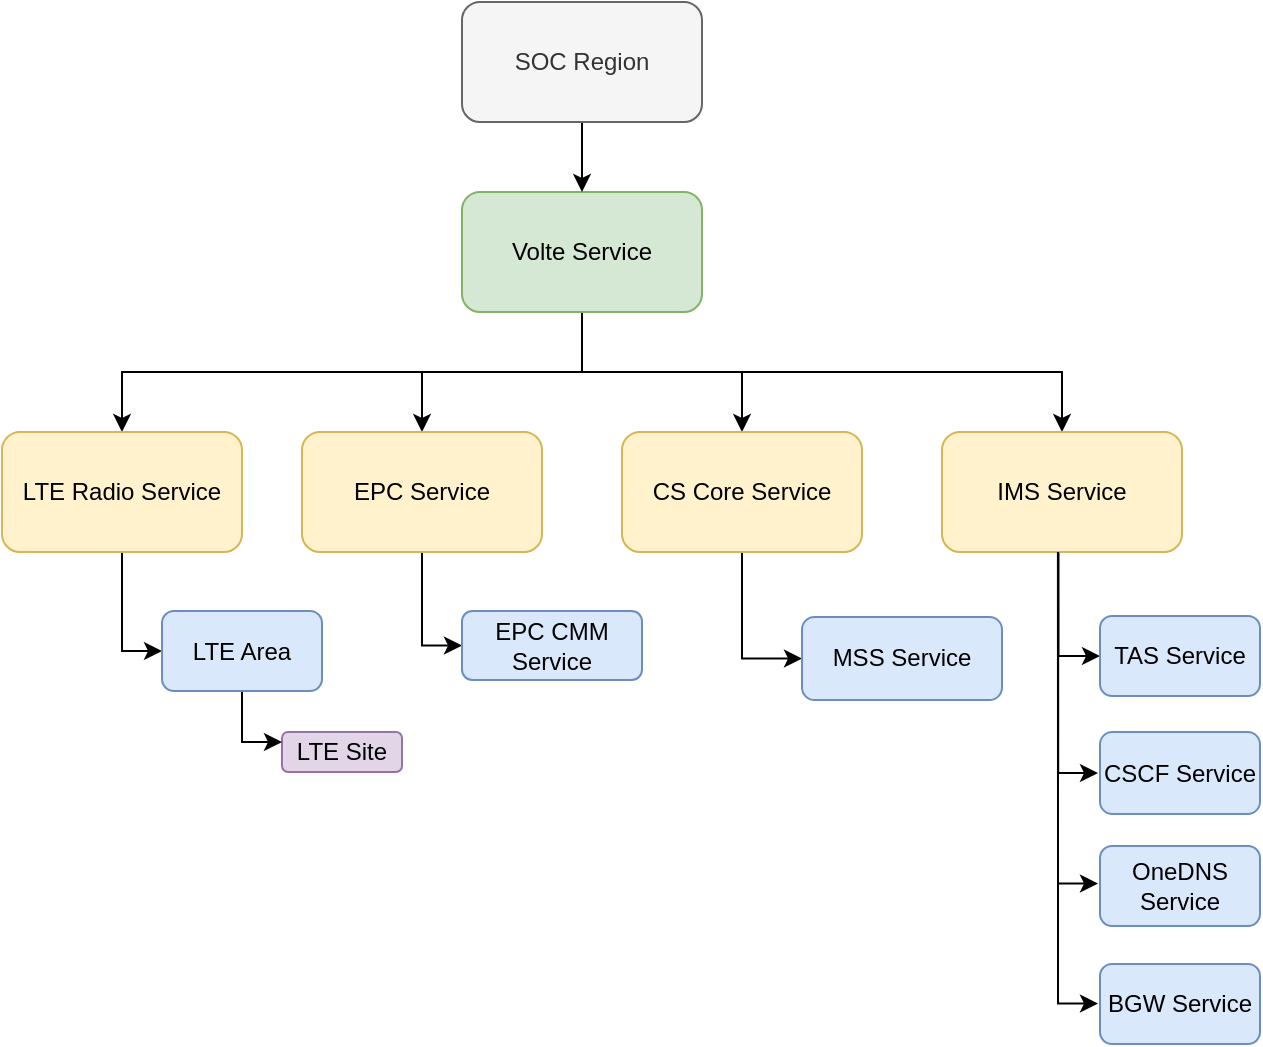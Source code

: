 <mxfile version="18.1.2" type="github"><diagram id="FBV8tTm6_C9Re-YX3GdS" name="Page-1"><mxGraphModel dx="1673" dy="934" grid="1" gridSize="10" guides="1" tooltips="1" connect="1" arrows="1" fold="1" page="1" pageScale="1" pageWidth="850" pageHeight="1100" math="0" shadow="0"><root><mxCell id="0"/><mxCell id="1" parent="0"/><mxCell id="KwOHCEnHmsoIN8MlQjrJ-8" value="" style="edgeStyle=orthogonalEdgeStyle;rounded=0;orthogonalLoop=1;jettySize=auto;html=1;entryX=0.5;entryY=0;entryDx=0;entryDy=0;" edge="1" parent="1" source="KwOHCEnHmsoIN8MlQjrJ-1" target="KwOHCEnHmsoIN8MlQjrJ-5"><mxGeometry relative="1" as="geometry"><Array as="points"><mxPoint x="390" y="276"/><mxPoint x="630" y="276"/></Array></mxGeometry></mxCell><mxCell id="KwOHCEnHmsoIN8MlQjrJ-10" value="" style="edgeStyle=orthogonalEdgeStyle;rounded=0;orthogonalLoop=1;jettySize=auto;html=1;entryX=0.5;entryY=0;entryDx=0;entryDy=0;" edge="1" parent="1" source="KwOHCEnHmsoIN8MlQjrJ-1" target="KwOHCEnHmsoIN8MlQjrJ-3"><mxGeometry relative="1" as="geometry"/></mxCell><mxCell id="KwOHCEnHmsoIN8MlQjrJ-11" value="" style="edgeStyle=orthogonalEdgeStyle;rounded=0;orthogonalLoop=1;jettySize=auto;html=1;entryX=0.5;entryY=0;entryDx=0;entryDy=0;" edge="1" parent="1" source="KwOHCEnHmsoIN8MlQjrJ-1" target="KwOHCEnHmsoIN8MlQjrJ-2"><mxGeometry relative="1" as="geometry"><Array as="points"><mxPoint x="390" y="276"/><mxPoint x="160" y="276"/></Array></mxGeometry></mxCell><mxCell id="KwOHCEnHmsoIN8MlQjrJ-13" style="edgeStyle=orthogonalEdgeStyle;rounded=0;orthogonalLoop=1;jettySize=auto;html=1;entryX=0.5;entryY=0;entryDx=0;entryDy=0;" edge="1" parent="1" source="KwOHCEnHmsoIN8MlQjrJ-1" target="KwOHCEnHmsoIN8MlQjrJ-4"><mxGeometry relative="1" as="geometry"/></mxCell><mxCell id="KwOHCEnHmsoIN8MlQjrJ-1" value="Volte Service" style="rounded=1;whiteSpace=wrap;html=1;fillColor=#d5e8d4;strokeColor=#82b366;" vertex="1" parent="1"><mxGeometry x="330" y="186" width="120" height="60" as="geometry"/></mxCell><mxCell id="KwOHCEnHmsoIN8MlQjrJ-40" value="" style="edgeStyle=orthogonalEdgeStyle;rounded=0;orthogonalLoop=1;jettySize=auto;html=1;entryX=0;entryY=0.5;entryDx=0;entryDy=0;" edge="1" parent="1" source="KwOHCEnHmsoIN8MlQjrJ-2" target="KwOHCEnHmsoIN8MlQjrJ-39"><mxGeometry relative="1" as="geometry"/></mxCell><mxCell id="KwOHCEnHmsoIN8MlQjrJ-2" value="LTE Radio Service" style="rounded=1;whiteSpace=wrap;html=1;fillColor=#fff2cc;strokeColor=#d6b656;" vertex="1" parent="1"><mxGeometry x="100" y="306" width="120" height="60" as="geometry"/></mxCell><mxCell id="KwOHCEnHmsoIN8MlQjrJ-20" value="" style="edgeStyle=orthogonalEdgeStyle;rounded=0;orthogonalLoop=1;jettySize=auto;html=1;entryX=0;entryY=0.5;entryDx=0;entryDy=0;" edge="1" parent="1" source="KwOHCEnHmsoIN8MlQjrJ-3" target="KwOHCEnHmsoIN8MlQjrJ-19"><mxGeometry relative="1" as="geometry"/></mxCell><mxCell id="KwOHCEnHmsoIN8MlQjrJ-3" value="EPC Service" style="rounded=1;whiteSpace=wrap;html=1;fillColor=#fff2cc;strokeColor=#d6b656;" vertex="1" parent="1"><mxGeometry x="250" y="306" width="120" height="60" as="geometry"/></mxCell><mxCell id="KwOHCEnHmsoIN8MlQjrJ-24" value="" style="edgeStyle=orthogonalEdgeStyle;rounded=0;orthogonalLoop=1;jettySize=auto;html=1;entryX=0;entryY=0.5;entryDx=0;entryDy=0;" edge="1" parent="1" source="KwOHCEnHmsoIN8MlQjrJ-4" target="KwOHCEnHmsoIN8MlQjrJ-23"><mxGeometry relative="1" as="geometry"/></mxCell><mxCell id="KwOHCEnHmsoIN8MlQjrJ-4" value="CS Core Service" style="rounded=1;whiteSpace=wrap;html=1;fillColor=#fff2cc;strokeColor=#d6b656;" vertex="1" parent="1"><mxGeometry x="410" y="306" width="120" height="60" as="geometry"/></mxCell><mxCell id="KwOHCEnHmsoIN8MlQjrJ-29" value="" style="edgeStyle=orthogonalEdgeStyle;rounded=0;orthogonalLoop=1;jettySize=auto;html=1;entryX=0;entryY=0.5;entryDx=0;entryDy=0;exitX=0.16;exitY=1.003;exitDx=0;exitDy=0;exitPerimeter=0;" edge="1" parent="1" target="KwOHCEnHmsoIN8MlQjrJ-25"><mxGeometry relative="1" as="geometry"><mxPoint x="628.2" y="366.18" as="sourcePoint"/><Array as="points"><mxPoint x="628" y="418"/></Array></mxGeometry></mxCell><mxCell id="KwOHCEnHmsoIN8MlQjrJ-5" value="IMS Service" style="rounded=1;whiteSpace=wrap;html=1;fillColor=#fff2cc;strokeColor=#d6b656;" vertex="1" parent="1"><mxGeometry x="570" y="306" width="120" height="60" as="geometry"/></mxCell><mxCell id="KwOHCEnHmsoIN8MlQjrJ-16" value="LTE Site" style="rounded=1;whiteSpace=wrap;html=1;fillColor=#e1d5e7;strokeColor=#9673a6;" vertex="1" parent="1"><mxGeometry x="240" y="456" width="60" height="20" as="geometry"/></mxCell><mxCell id="KwOHCEnHmsoIN8MlQjrJ-19" value="EPC CMM Service" style="rounded=1;whiteSpace=wrap;html=1;fillColor=#dae8fc;strokeColor=#6c8ebf;" vertex="1" parent="1"><mxGeometry x="330" y="395.5" width="90" height="34.5" as="geometry"/></mxCell><mxCell id="KwOHCEnHmsoIN8MlQjrJ-23" value="MSS Service" style="rounded=1;whiteSpace=wrap;html=1;fillColor=#dae8fc;strokeColor=#6c8ebf;" vertex="1" parent="1"><mxGeometry x="500" y="398.5" width="100" height="41.5" as="geometry"/></mxCell><mxCell id="KwOHCEnHmsoIN8MlQjrJ-25" value="TAS Service" style="rounded=1;whiteSpace=wrap;html=1;fillColor=#dae8fc;strokeColor=#6c8ebf;" vertex="1" parent="1"><mxGeometry x="649" y="398" width="80" height="40" as="geometry"/></mxCell><mxCell id="KwOHCEnHmsoIN8MlQjrJ-26" value="CSCF Service" style="rounded=1;whiteSpace=wrap;html=1;fillColor=#dae8fc;strokeColor=#6c8ebf;" vertex="1" parent="1"><mxGeometry x="649" y="456" width="80" height="41" as="geometry"/></mxCell><mxCell id="KwOHCEnHmsoIN8MlQjrJ-27" value="OneDNS Service" style="rounded=1;whiteSpace=wrap;html=1;fillColor=#dae8fc;strokeColor=#6c8ebf;" vertex="1" parent="1"><mxGeometry x="649" y="513" width="80" height="40" as="geometry"/></mxCell><mxCell id="KwOHCEnHmsoIN8MlQjrJ-28" value="BGW Service" style="rounded=1;whiteSpace=wrap;html=1;fillColor=#dae8fc;strokeColor=#6c8ebf;" vertex="1" parent="1"><mxGeometry x="649" y="572" width="80" height="40" as="geometry"/></mxCell><mxCell id="KwOHCEnHmsoIN8MlQjrJ-30" value="" style="edgeStyle=orthogonalEdgeStyle;rounded=0;orthogonalLoop=1;jettySize=auto;html=1;entryX=0;entryY=0.5;entryDx=0;entryDy=0;exitX=0.159;exitY=1;exitDx=0;exitDy=0;exitPerimeter=0;" edge="1" parent="1"><mxGeometry relative="1" as="geometry"><mxPoint x="628.08" y="366" as="sourcePoint"/><mxPoint x="648" y="476.5" as="targetPoint"/><Array as="points"><mxPoint x="628" y="477"/></Array></mxGeometry></mxCell><mxCell id="KwOHCEnHmsoIN8MlQjrJ-33" value="" style="edgeStyle=orthogonalEdgeStyle;rounded=0;orthogonalLoop=1;jettySize=auto;html=1;entryX=0;entryY=0.5;entryDx=0;entryDy=0;exitX=0.158;exitY=1;exitDx=0;exitDy=0;exitPerimeter=0;" edge="1" parent="1"><mxGeometry relative="1" as="geometry"><mxPoint x="627.96" y="366" as="sourcePoint"/><mxPoint x="648" y="531.75" as="targetPoint"/><Array as="points"><mxPoint x="628" y="366"/><mxPoint x="628" y="532"/></Array></mxGeometry></mxCell><mxCell id="KwOHCEnHmsoIN8MlQjrJ-34" value="" style="edgeStyle=orthogonalEdgeStyle;rounded=0;orthogonalLoop=1;jettySize=auto;html=1;entryX=0;entryY=0.5;entryDx=0;entryDy=0;" edge="1" parent="1"><mxGeometry relative="1" as="geometry"><mxPoint x="628" y="366" as="sourcePoint"/><mxPoint x="648" y="591.75" as="targetPoint"/><Array as="points"><mxPoint x="628" y="366"/><mxPoint x="628" y="592"/></Array></mxGeometry></mxCell><mxCell id="KwOHCEnHmsoIN8MlQjrJ-38" value="" style="edgeStyle=orthogonalEdgeStyle;rounded=0;orthogonalLoop=1;jettySize=auto;html=1;" edge="1" parent="1" source="KwOHCEnHmsoIN8MlQjrJ-37" target="KwOHCEnHmsoIN8MlQjrJ-1"><mxGeometry relative="1" as="geometry"/></mxCell><mxCell id="KwOHCEnHmsoIN8MlQjrJ-37" value="SOC Region" style="rounded=1;whiteSpace=wrap;html=1;fillColor=#f5f5f5;strokeColor=#666666;fontColor=#333333;" vertex="1" parent="1"><mxGeometry x="330" y="91" width="120" height="60" as="geometry"/></mxCell><mxCell id="KwOHCEnHmsoIN8MlQjrJ-41" value="" style="edgeStyle=orthogonalEdgeStyle;rounded=0;orthogonalLoop=1;jettySize=auto;html=1;entryX=0;entryY=0.25;entryDx=0;entryDy=0;" edge="1" parent="1" source="KwOHCEnHmsoIN8MlQjrJ-39" target="KwOHCEnHmsoIN8MlQjrJ-16"><mxGeometry relative="1" as="geometry"/></mxCell><mxCell id="KwOHCEnHmsoIN8MlQjrJ-39" value="LTE Area" style="rounded=1;whiteSpace=wrap;html=1;fillColor=#dae8fc;strokeColor=#6c8ebf;" vertex="1" parent="1"><mxGeometry x="180" y="395.5" width="80" height="40" as="geometry"/></mxCell></root></mxGraphModel></diagram></mxfile>
